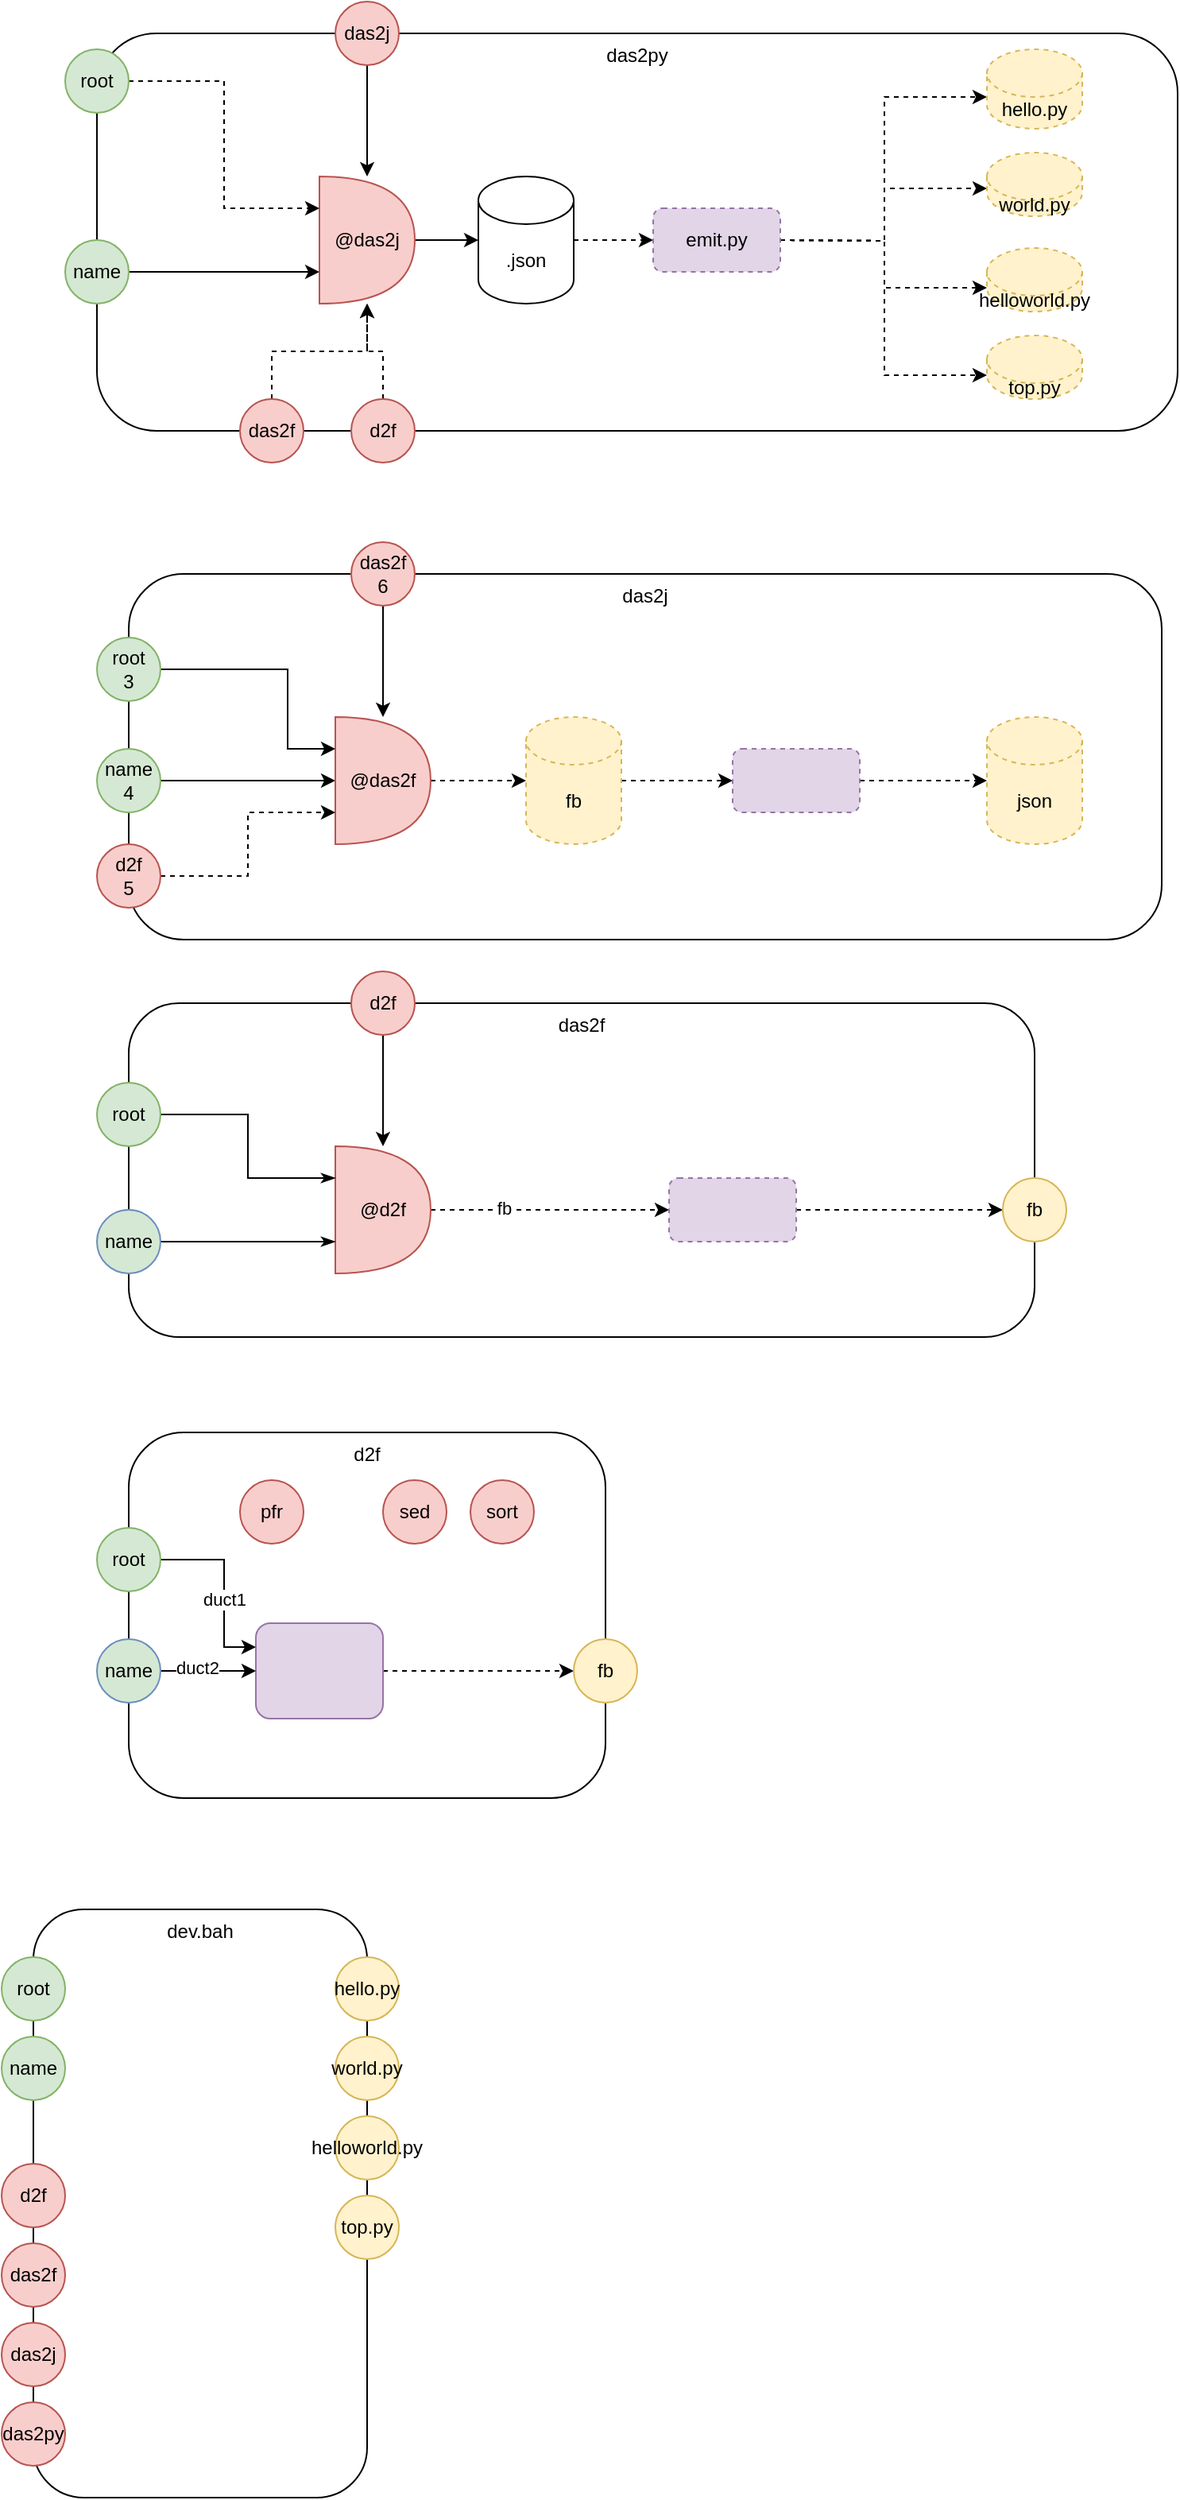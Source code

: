<mxfile version="14.6.13" type="device"><diagram id="QTGyIGncSPA2Pm1gwpI6" name="Page-1"><mxGraphModel dx="1361" dy="1151" grid="1" gridSize="10" guides="1" tooltips="1" connect="1" arrows="1" fold="1" page="1" pageScale="1" pageWidth="1100" pageHeight="850" math="0" shadow="0"><root><mxCell id="0"/><mxCell id="1" parent="0"/><mxCell id="zOqLqZQxqcEyqAdoZ7LE-76" value="dev.bah" style="rounded=1;whiteSpace=wrap;html=1;verticalAlign=top;" vertex="1" parent="1"><mxGeometry x="80" y="1260" width="210" height="370" as="geometry"/></mxCell><mxCell id="zOqLqZQxqcEyqAdoZ7LE-1" value="das2py" style="rounded=1;whiteSpace=wrap;html=1;verticalAlign=top;" vertex="1" parent="1"><mxGeometry x="120" y="80" width="680" height="250" as="geometry"/></mxCell><mxCell id="zOqLqZQxqcEyqAdoZ7LE-20" style="edgeStyle=orthogonalEdgeStyle;rounded=0;orthogonalLoop=1;jettySize=auto;html=1;exitX=0.5;exitY=1;exitDx=0;exitDy=0;" edge="1" parent="1" source="zOqLqZQxqcEyqAdoZ7LE-4" target="zOqLqZQxqcEyqAdoZ7LE-8"><mxGeometry relative="1" as="geometry"/></mxCell><mxCell id="zOqLqZQxqcEyqAdoZ7LE-4" value="das2j" style="ellipse;whiteSpace=wrap;html=1;aspect=fixed;fillColor=#f8cecc;strokeColor=#b85450;" vertex="1" parent="1"><mxGeometry x="270" y="60" width="40" height="40" as="geometry"/></mxCell><mxCell id="zOqLqZQxqcEyqAdoZ7LE-138" style="edgeStyle=orthogonalEdgeStyle;rounded=0;orthogonalLoop=1;jettySize=auto;html=1;exitX=1;exitY=0.5;exitDx=0;exitDy=0;exitPerimeter=0;entryX=0;entryY=0.5;entryDx=0;entryDy=0;dashed=1;endArrow=classic;endFill=1;strokeColor=#000000;strokeWidth=1;" edge="1" parent="1" source="zOqLqZQxqcEyqAdoZ7LE-7" target="zOqLqZQxqcEyqAdoZ7LE-137"><mxGeometry relative="1" as="geometry"/></mxCell><mxCell id="zOqLqZQxqcEyqAdoZ7LE-7" value="&lt;span style=&quot;font-weight: normal&quot;&gt;.json&lt;/span&gt;" style="shape=cylinder3;whiteSpace=wrap;html=1;boundedLbl=1;backgroundOutline=1;size=15;fontStyle=1" vertex="1" parent="1"><mxGeometry x="360" y="170" width="60" height="80" as="geometry"/></mxCell><mxCell id="zOqLqZQxqcEyqAdoZ7LE-11" style="edgeStyle=orthogonalEdgeStyle;rounded=0;orthogonalLoop=1;jettySize=auto;html=1;exitX=1;exitY=0.5;exitDx=0;exitDy=0;exitPerimeter=0;" edge="1" parent="1" source="zOqLqZQxqcEyqAdoZ7LE-8" target="zOqLqZQxqcEyqAdoZ7LE-7"><mxGeometry relative="1" as="geometry"/></mxCell><mxCell id="zOqLqZQxqcEyqAdoZ7LE-8" value="@das2j" style="shape=or;whiteSpace=wrap;html=1;fillColor=#f8cecc;strokeColor=#b85450;" vertex="1" parent="1"><mxGeometry x="260" y="170" width="60" height="80" as="geometry"/></mxCell><mxCell id="zOqLqZQxqcEyqAdoZ7LE-16" style="edgeStyle=orthogonalEdgeStyle;rounded=0;orthogonalLoop=1;jettySize=auto;html=1;exitX=1;exitY=0.5;exitDx=0;exitDy=0;exitPerimeter=0;entryX=0;entryY=0;entryDx=0;entryDy=30;dashed=1;entryPerimeter=0;" edge="1" parent="1" target="zOqLqZQxqcEyqAdoZ7LE-128"><mxGeometry relative="1" as="geometry"><mxPoint x="550.0" y="210" as="sourcePoint"/></mxGeometry></mxCell><mxCell id="zOqLqZQxqcEyqAdoZ7LE-26" style="edgeStyle=orthogonalEdgeStyle;rounded=0;orthogonalLoop=1;jettySize=auto;html=1;entryX=0;entryY=1;entryDx=0;entryDy=-15;dashed=1;entryPerimeter=0;" edge="1" parent="1" target="zOqLqZQxqcEyqAdoZ7LE-130"><mxGeometry relative="1" as="geometry"><mxPoint x="550.0" y="210" as="sourcePoint"/></mxGeometry></mxCell><mxCell id="zOqLqZQxqcEyqAdoZ7LE-27" style="edgeStyle=orthogonalEdgeStyle;rounded=0;orthogonalLoop=1;jettySize=auto;html=1;entryX=0;entryY=1;entryDx=0;entryDy=-15;dashed=1;entryPerimeter=0;" edge="1" parent="1" target="zOqLqZQxqcEyqAdoZ7LE-131"><mxGeometry relative="1" as="geometry"><mxPoint x="550.0" y="210" as="sourcePoint"/></mxGeometry></mxCell><mxCell id="zOqLqZQxqcEyqAdoZ7LE-28" style="edgeStyle=orthogonalEdgeStyle;rounded=0;orthogonalLoop=1;jettySize=auto;html=1;entryX=0;entryY=0;entryDx=0;entryDy=22.5;dashed=1;entryPerimeter=0;" edge="1" parent="1" target="zOqLqZQxqcEyqAdoZ7LE-129"><mxGeometry relative="1" as="geometry"><mxPoint x="550.0" y="210" as="sourcePoint"/></mxGeometry></mxCell><mxCell id="zOqLqZQxqcEyqAdoZ7LE-17" value="das2j" style="rounded=1;whiteSpace=wrap;html=1;verticalAlign=top;" vertex="1" parent="1"><mxGeometry x="140" y="420" width="650" height="230" as="geometry"/></mxCell><mxCell id="zOqLqZQxqcEyqAdoZ7LE-35" style="edgeStyle=orthogonalEdgeStyle;rounded=0;orthogonalLoop=1;jettySize=auto;html=1;entryX=0;entryY=0.5;entryDx=0;entryDy=0;entryPerimeter=0;" edge="1" parent="1" source="zOqLqZQxqcEyqAdoZ7LE-18" target="zOqLqZQxqcEyqAdoZ7LE-34"><mxGeometry relative="1" as="geometry"/></mxCell><mxCell id="zOqLqZQxqcEyqAdoZ7LE-18" value="name&lt;br&gt;4" style="ellipse;whiteSpace=wrap;html=1;aspect=fixed;fillColor=#d5e8d4;strokeColor=#82b366;" vertex="1" parent="1"><mxGeometry x="120" y="530" width="40" height="40" as="geometry"/></mxCell><mxCell id="zOqLqZQxqcEyqAdoZ7LE-32" style="edgeStyle=orthogonalEdgeStyle;rounded=0;orthogonalLoop=1;jettySize=auto;html=1;exitX=0.5;exitY=1;exitDx=0;exitDy=0;" edge="1" parent="1" source="zOqLqZQxqcEyqAdoZ7LE-33" target="zOqLqZQxqcEyqAdoZ7LE-34"><mxGeometry relative="1" as="geometry"/></mxCell><mxCell id="zOqLqZQxqcEyqAdoZ7LE-33" value="das2f&lt;br&gt;6" style="ellipse;whiteSpace=wrap;html=1;aspect=fixed;fillColor=#f8cecc;strokeColor=#b85450;" vertex="1" parent="1"><mxGeometry x="280" y="400" width="40" height="40" as="geometry"/></mxCell><mxCell id="zOqLqZQxqcEyqAdoZ7LE-125" style="edgeStyle=orthogonalEdgeStyle;rounded=0;orthogonalLoop=1;jettySize=auto;html=1;exitX=1;exitY=0.5;exitDx=0;exitDy=0;exitPerimeter=0;entryX=0;entryY=0.5;entryDx=0;entryDy=0;entryPerimeter=0;dashed=1;endArrow=classic;endFill=1;strokeColor=#000000;strokeWidth=1;" edge="1" parent="1" source="zOqLqZQxqcEyqAdoZ7LE-34" target="zOqLqZQxqcEyqAdoZ7LE-123"><mxGeometry relative="1" as="geometry"/></mxCell><mxCell id="zOqLqZQxqcEyqAdoZ7LE-34" value="@das2f" style="shape=or;whiteSpace=wrap;html=1;fillColor=#f8cecc;strokeColor=#b85450;" vertex="1" parent="1"><mxGeometry x="270" y="510" width="60" height="80" as="geometry"/></mxCell><mxCell id="zOqLqZQxqcEyqAdoZ7LE-37" value="das2f" style="rounded=1;whiteSpace=wrap;html=1;verticalAlign=top;" vertex="1" parent="1"><mxGeometry x="140" y="690" width="570" height="210" as="geometry"/></mxCell><mxCell id="zOqLqZQxqcEyqAdoZ7LE-41" style="edgeStyle=orthogonalEdgeStyle;rounded=0;orthogonalLoop=1;jettySize=auto;html=1;exitX=0.5;exitY=1;exitDx=0;exitDy=0;" edge="1" parent="1" source="zOqLqZQxqcEyqAdoZ7LE-42" target="zOqLqZQxqcEyqAdoZ7LE-44"><mxGeometry relative="1" as="geometry"/></mxCell><mxCell id="zOqLqZQxqcEyqAdoZ7LE-42" value="d2f" style="ellipse;whiteSpace=wrap;html=1;aspect=fixed;fillColor=#f8cecc;strokeColor=#b85450;" vertex="1" parent="1"><mxGeometry x="280" y="670" width="40" height="40" as="geometry"/></mxCell><mxCell id="zOqLqZQxqcEyqAdoZ7LE-145" style="edgeStyle=orthogonalEdgeStyle;rounded=0;orthogonalLoop=1;jettySize=auto;html=1;exitX=1;exitY=0.5;exitDx=0;exitDy=0;exitPerimeter=0;entryX=0;entryY=0.5;entryDx=0;entryDy=0;dashed=1;endArrow=classic;endFill=1;strokeColor=#000000;strokeWidth=1;" edge="1" parent="1" source="zOqLqZQxqcEyqAdoZ7LE-44" target="zOqLqZQxqcEyqAdoZ7LE-45"><mxGeometry relative="1" as="geometry"/></mxCell><mxCell id="zOqLqZQxqcEyqAdoZ7LE-146" value="fb" style="edgeLabel;html=1;align=center;verticalAlign=middle;resizable=0;points=[];" vertex="1" connectable="0" parent="zOqLqZQxqcEyqAdoZ7LE-145"><mxGeometry x="-0.385" y="1" relative="1" as="geometry"><mxPoint as="offset"/></mxGeometry></mxCell><mxCell id="zOqLqZQxqcEyqAdoZ7LE-44" value="@d2f" style="shape=or;whiteSpace=wrap;html=1;fillColor=#f8cecc;strokeColor=#b85450;" vertex="1" parent="1"><mxGeometry x="270" y="780" width="60" height="80" as="geometry"/></mxCell><mxCell id="zOqLqZQxqcEyqAdoZ7LE-121" style="edgeStyle=orthogonalEdgeStyle;rounded=0;orthogonalLoop=1;jettySize=auto;html=1;exitX=1;exitY=0.5;exitDx=0;exitDy=0;entryX=0;entryY=0.5;entryDx=0;entryDy=0;dashed=1;endArrow=classic;endFill=1;strokeColor=#000000;strokeWidth=1;" edge="1" parent="1" source="zOqLqZQxqcEyqAdoZ7LE-45" target="zOqLqZQxqcEyqAdoZ7LE-147"><mxGeometry relative="1" as="geometry"><mxPoint x="600.0" y="820.0" as="targetPoint"/></mxGeometry></mxCell><mxCell id="zOqLqZQxqcEyqAdoZ7LE-45" value="" style="rounded=1;whiteSpace=wrap;html=1;fillColor=#e1d5e7;strokeColor=#9673a6;dashed=1;" vertex="1" parent="1"><mxGeometry x="480" y="800" width="80" height="40" as="geometry"/></mxCell><mxCell id="zOqLqZQxqcEyqAdoZ7LE-49" value="d2f" style="rounded=1;whiteSpace=wrap;html=1;verticalAlign=top;" vertex="1" parent="1"><mxGeometry x="140" y="960" width="300" height="230" as="geometry"/></mxCell><mxCell id="zOqLqZQxqcEyqAdoZ7LE-144" style="edgeStyle=orthogonalEdgeStyle;rounded=0;orthogonalLoop=1;jettySize=auto;html=1;exitX=1;exitY=0.5;exitDx=0;exitDy=0;entryX=0;entryY=0.5;entryDx=0;entryDy=0;dashed=1;endArrow=classic;endFill=1;strokeColor=#000000;strokeWidth=1;" edge="1" parent="1" source="zOqLqZQxqcEyqAdoZ7LE-57" target="zOqLqZQxqcEyqAdoZ7LE-143"><mxGeometry relative="1" as="geometry"/></mxCell><mxCell id="zOqLqZQxqcEyqAdoZ7LE-57" value="" style="rounded=1;whiteSpace=wrap;html=1;fillColor=#e1d5e7;strokeColor=#9673a6;" vertex="1" parent="1"><mxGeometry x="220" y="1080" width="80" height="60" as="geometry"/></mxCell><mxCell id="zOqLqZQxqcEyqAdoZ7LE-66" style="edgeStyle=orthogonalEdgeStyle;rounded=0;orthogonalLoop=1;jettySize=auto;html=1;exitX=1;exitY=0.5;exitDx=0;exitDy=0;entryX=0;entryY=0.75;entryDx=0;entryDy=0;entryPerimeter=0;" edge="1" parent="1" source="zOqLqZQxqcEyqAdoZ7LE-65" target="zOqLqZQxqcEyqAdoZ7LE-8"><mxGeometry relative="1" as="geometry"/></mxCell><mxCell id="zOqLqZQxqcEyqAdoZ7LE-65" value="name" style="ellipse;whiteSpace=wrap;html=1;aspect=fixed;fillColor=#d5e8d4;strokeColor=#82b366;" vertex="1" parent="1"><mxGeometry x="100" y="210" width="40" height="40" as="geometry"/></mxCell><mxCell id="zOqLqZQxqcEyqAdoZ7LE-102" style="edgeStyle=orthogonalEdgeStyle;rounded=0;orthogonalLoop=1;jettySize=auto;html=1;exitX=1;exitY=0.5;exitDx=0;exitDy=0;entryX=0;entryY=0.75;entryDx=0;entryDy=0;entryPerimeter=0;endArrow=classicThin;endFill=1;strokeWidth=1;" edge="1" parent="1" source="zOqLqZQxqcEyqAdoZ7LE-69" target="zOqLqZQxqcEyqAdoZ7LE-44"><mxGeometry relative="1" as="geometry"/></mxCell><mxCell id="zOqLqZQxqcEyqAdoZ7LE-69" value="name" style="ellipse;whiteSpace=wrap;html=1;aspect=fixed;fillColor=#d5e8d4;strokeColor=#6c8ebf;" vertex="1" parent="1"><mxGeometry x="120" y="820" width="40" height="40" as="geometry"/></mxCell><mxCell id="zOqLqZQxqcEyqAdoZ7LE-96" style="edgeStyle=orthogonalEdgeStyle;rounded=0;orthogonalLoop=1;jettySize=auto;html=1;exitX=1;exitY=0.5;exitDx=0;exitDy=0;entryX=0;entryY=0.5;entryDx=0;entryDy=0;" edge="1" parent="1" source="zOqLqZQxqcEyqAdoZ7LE-71" target="zOqLqZQxqcEyqAdoZ7LE-57"><mxGeometry relative="1" as="geometry"/></mxCell><mxCell id="zOqLqZQxqcEyqAdoZ7LE-108" value="duct2" style="edgeLabel;html=1;align=center;verticalAlign=middle;resizable=0;points=[];" vertex="1" connectable="0" parent="zOqLqZQxqcEyqAdoZ7LE-96"><mxGeometry x="-0.233" y="2" relative="1" as="geometry"><mxPoint as="offset"/></mxGeometry></mxCell><mxCell id="zOqLqZQxqcEyqAdoZ7LE-71" value="name" style="ellipse;whiteSpace=wrap;html=1;aspect=fixed;fillColor=#d5e8d4;strokeColor=#6c8ebf;" vertex="1" parent="1"><mxGeometry x="120" y="1090" width="40" height="40" as="geometry"/></mxCell><mxCell id="zOqLqZQxqcEyqAdoZ7LE-73" value="pfr" style="ellipse;whiteSpace=wrap;html=1;aspect=fixed;fillColor=#f8cecc;strokeColor=#b85450;" vertex="1" parent="1"><mxGeometry x="210" y="990" width="40" height="40" as="geometry"/></mxCell><mxCell id="zOqLqZQxqcEyqAdoZ7LE-74" value="sed" style="ellipse;whiteSpace=wrap;html=1;aspect=fixed;fillColor=#f8cecc;strokeColor=#b85450;" vertex="1" parent="1"><mxGeometry x="300" y="990" width="40" height="40" as="geometry"/></mxCell><mxCell id="zOqLqZQxqcEyqAdoZ7LE-75" value="sort" style="ellipse;whiteSpace=wrap;html=1;aspect=fixed;fillColor=#f8cecc;strokeColor=#b85450;" vertex="1" parent="1"><mxGeometry x="355" y="990" width="40" height="40" as="geometry"/></mxCell><mxCell id="zOqLqZQxqcEyqAdoZ7LE-82" value="name" style="ellipse;whiteSpace=wrap;html=1;aspect=fixed;fillColor=#d5e8d4;strokeColor=#82b366;" vertex="1" parent="1"><mxGeometry x="60" y="1340" width="40" height="40" as="geometry"/></mxCell><mxCell id="zOqLqZQxqcEyqAdoZ7LE-83" value="hello.py" style="ellipse;whiteSpace=wrap;html=1;aspect=fixed;fillColor=#fff2cc;strokeColor=#d6b656;" vertex="1" parent="1"><mxGeometry x="270" y="1290" width="40" height="40" as="geometry"/></mxCell><mxCell id="zOqLqZQxqcEyqAdoZ7LE-84" value="world.py" style="ellipse;whiteSpace=wrap;html=1;aspect=fixed;fillColor=#fff2cc;strokeColor=#d6b656;" vertex="1" parent="1"><mxGeometry x="270" y="1340" width="40" height="40" as="geometry"/></mxCell><mxCell id="zOqLqZQxqcEyqAdoZ7LE-85" value="helloworld.py" style="ellipse;whiteSpace=wrap;html=1;aspect=fixed;fillColor=#fff2cc;strokeColor=#d6b656;" vertex="1" parent="1"><mxGeometry x="270" y="1390" width="40" height="40" as="geometry"/></mxCell><mxCell id="zOqLqZQxqcEyqAdoZ7LE-86" value="top.py" style="ellipse;whiteSpace=wrap;html=1;aspect=fixed;fillColor=#fff2cc;strokeColor=#d6b656;" vertex="1" parent="1"><mxGeometry x="270" y="1440" width="40" height="40" as="geometry"/></mxCell><mxCell id="zOqLqZQxqcEyqAdoZ7LE-97" style="edgeStyle=orthogonalEdgeStyle;rounded=0;orthogonalLoop=1;jettySize=auto;html=1;exitX=1;exitY=0.5;exitDx=0;exitDy=0;entryX=0;entryY=0.25;entryDx=0;entryDy=0;" edge="1" parent="1" source="zOqLqZQxqcEyqAdoZ7LE-87" target="zOqLqZQxqcEyqAdoZ7LE-57"><mxGeometry relative="1" as="geometry"><Array as="points"><mxPoint x="200" y="1040"/><mxPoint x="200" y="1095"/></Array></mxGeometry></mxCell><mxCell id="zOqLqZQxqcEyqAdoZ7LE-107" value="duct1" style="edgeLabel;html=1;align=center;verticalAlign=middle;resizable=0;points=[];" vertex="1" connectable="0" parent="zOqLqZQxqcEyqAdoZ7LE-97"><mxGeometry x="0.13" relative="1" as="geometry"><mxPoint as="offset"/></mxGeometry></mxCell><mxCell id="zOqLqZQxqcEyqAdoZ7LE-87" value="root" style="ellipse;whiteSpace=wrap;html=1;aspect=fixed;fillColor=#d5e8d4;strokeColor=#82b366;" vertex="1" parent="1"><mxGeometry x="120" y="1020" width="40" height="40" as="geometry"/></mxCell><mxCell id="zOqLqZQxqcEyqAdoZ7LE-101" style="edgeStyle=orthogonalEdgeStyle;rounded=0;orthogonalLoop=1;jettySize=auto;html=1;exitX=1;exitY=0.5;exitDx=0;exitDy=0;entryX=0;entryY=0.25;entryDx=0;entryDy=0;entryPerimeter=0;endArrow=classicThin;endFill=1;strokeWidth=1;" edge="1" parent="1" source="zOqLqZQxqcEyqAdoZ7LE-88" target="zOqLqZQxqcEyqAdoZ7LE-44"><mxGeometry relative="1" as="geometry"/></mxCell><mxCell id="zOqLqZQxqcEyqAdoZ7LE-88" value="root" style="ellipse;whiteSpace=wrap;html=1;aspect=fixed;fillColor=#d5e8d4;strokeColor=#82b366;" vertex="1" parent="1"><mxGeometry x="120" y="740" width="40" height="40" as="geometry"/></mxCell><mxCell id="zOqLqZQxqcEyqAdoZ7LE-103" style="edgeStyle=orthogonalEdgeStyle;rounded=0;orthogonalLoop=1;jettySize=auto;html=1;entryX=0;entryY=0.25;entryDx=0;entryDy=0;entryPerimeter=0;endArrow=classic;endFill=1;strokeColor=#000000;strokeWidth=1;" edge="1" parent="1" source="zOqLqZQxqcEyqAdoZ7LE-89" target="zOqLqZQxqcEyqAdoZ7LE-34"><mxGeometry relative="1" as="geometry"><Array as="points"><mxPoint x="240" y="480"/><mxPoint x="240" y="530"/></Array></mxGeometry></mxCell><mxCell id="zOqLqZQxqcEyqAdoZ7LE-89" value="root&lt;br&gt;3" style="ellipse;whiteSpace=wrap;html=1;aspect=fixed;fillColor=#d5e8d4;strokeColor=#82b366;" vertex="1" parent="1"><mxGeometry x="120" y="460" width="40" height="40" as="geometry"/></mxCell><mxCell id="zOqLqZQxqcEyqAdoZ7LE-110" style="edgeStyle=orthogonalEdgeStyle;rounded=0;orthogonalLoop=1;jettySize=auto;html=1;exitX=1;exitY=0.5;exitDx=0;exitDy=0;entryX=0;entryY=0.25;entryDx=0;entryDy=0;entryPerimeter=0;dashed=1;endArrow=classic;endFill=1;strokeColor=#000000;strokeWidth=1;" edge="1" parent="1" source="zOqLqZQxqcEyqAdoZ7LE-90" target="zOqLqZQxqcEyqAdoZ7LE-8"><mxGeometry relative="1" as="geometry"/></mxCell><mxCell id="zOqLqZQxqcEyqAdoZ7LE-90" value="root" style="ellipse;whiteSpace=wrap;html=1;aspect=fixed;fillColor=#d5e8d4;strokeColor=#82b366;" vertex="1" parent="1"><mxGeometry x="100" y="90" width="40" height="40" as="geometry"/></mxCell><mxCell id="zOqLqZQxqcEyqAdoZ7LE-91" value="d2f" style="ellipse;whiteSpace=wrap;html=1;aspect=fixed;fillColor=#f8cecc;strokeColor=#b85450;" vertex="1" parent="1"><mxGeometry x="60" y="1420" width="40" height="40" as="geometry"/></mxCell><mxCell id="zOqLqZQxqcEyqAdoZ7LE-92" value="root" style="ellipse;whiteSpace=wrap;html=1;aspect=fixed;fillColor=#d5e8d4;strokeColor=#82b366;" vertex="1" parent="1"><mxGeometry x="60" y="1290" width="40" height="40" as="geometry"/></mxCell><mxCell id="zOqLqZQxqcEyqAdoZ7LE-93" value="das2f" style="ellipse;whiteSpace=wrap;html=1;aspect=fixed;fillColor=#f8cecc;strokeColor=#b85450;" vertex="1" parent="1"><mxGeometry x="60" y="1470" width="40" height="40" as="geometry"/></mxCell><mxCell id="zOqLqZQxqcEyqAdoZ7LE-94" value="das2j" style="ellipse;whiteSpace=wrap;html=1;aspect=fixed;fillColor=#f8cecc;strokeColor=#b85450;" vertex="1" parent="1"><mxGeometry x="60" y="1520" width="40" height="40" as="geometry"/></mxCell><mxCell id="zOqLqZQxqcEyqAdoZ7LE-95" value="das2py" style="ellipse;whiteSpace=wrap;html=1;aspect=fixed;fillColor=#f8cecc;strokeColor=#b85450;" vertex="1" parent="1"><mxGeometry x="60" y="1570" width="40" height="40" as="geometry"/></mxCell><mxCell id="zOqLqZQxqcEyqAdoZ7LE-113" style="edgeStyle=orthogonalEdgeStyle;rounded=0;orthogonalLoop=1;jettySize=auto;html=1;exitX=1;exitY=0.5;exitDx=0;exitDy=0;entryX=0;entryY=0.75;entryDx=0;entryDy=0;entryPerimeter=0;dashed=1;endArrow=classic;endFill=1;strokeColor=#000000;strokeWidth=1;" edge="1" parent="1" source="zOqLqZQxqcEyqAdoZ7LE-112" target="zOqLqZQxqcEyqAdoZ7LE-34"><mxGeometry relative="1" as="geometry"/></mxCell><mxCell id="zOqLqZQxqcEyqAdoZ7LE-112" value="d2f&lt;br&gt;5" style="ellipse;whiteSpace=wrap;html=1;aspect=fixed;fillColor=#f8cecc;strokeColor=#b85450;" vertex="1" parent="1"><mxGeometry x="120" y="590" width="40" height="40" as="geometry"/></mxCell><mxCell id="zOqLqZQxqcEyqAdoZ7LE-122" value="json" style="shape=cylinder3;whiteSpace=wrap;html=1;boundedLbl=1;backgroundOutline=1;size=15;dashed=1;fillColor=#fff2cc;strokeColor=#d6b656;" vertex="1" parent="1"><mxGeometry x="680" y="510" width="60" height="80" as="geometry"/></mxCell><mxCell id="zOqLqZQxqcEyqAdoZ7LE-126" style="edgeStyle=orthogonalEdgeStyle;rounded=0;orthogonalLoop=1;jettySize=auto;html=1;entryX=0;entryY=0.5;entryDx=0;entryDy=0;dashed=1;endArrow=classic;endFill=1;strokeColor=#000000;strokeWidth=1;" edge="1" parent="1" source="zOqLqZQxqcEyqAdoZ7LE-123" target="zOqLqZQxqcEyqAdoZ7LE-124"><mxGeometry relative="1" as="geometry"/></mxCell><mxCell id="zOqLqZQxqcEyqAdoZ7LE-123" value="fb" style="shape=cylinder3;whiteSpace=wrap;html=1;boundedLbl=1;backgroundOutline=1;size=15;dashed=1;fillColor=#fff2cc;strokeColor=#d6b656;" vertex="1" parent="1"><mxGeometry x="390" y="510" width="60" height="80" as="geometry"/></mxCell><mxCell id="zOqLqZQxqcEyqAdoZ7LE-127" style="edgeStyle=orthogonalEdgeStyle;rounded=0;orthogonalLoop=1;jettySize=auto;html=1;dashed=1;endArrow=classic;endFill=1;strokeColor=#000000;strokeWidth=1;" edge="1" parent="1" source="zOqLqZQxqcEyqAdoZ7LE-124" target="zOqLqZQxqcEyqAdoZ7LE-122"><mxGeometry relative="1" as="geometry"/></mxCell><mxCell id="zOqLqZQxqcEyqAdoZ7LE-124" value="" style="rounded=1;whiteSpace=wrap;html=1;fillColor=#e1d5e7;strokeColor=#9673a6;dashed=1;" vertex="1" parent="1"><mxGeometry x="520" y="530" width="80" height="40" as="geometry"/></mxCell><mxCell id="zOqLqZQxqcEyqAdoZ7LE-128" value="hello.py" style="shape=cylinder3;whiteSpace=wrap;html=1;boundedLbl=1;backgroundOutline=1;size=15;dashed=1;fillColor=#fff2cc;strokeColor=#d6b656;" vertex="1" parent="1"><mxGeometry x="680" y="90" width="60" height="50" as="geometry"/></mxCell><mxCell id="zOqLqZQxqcEyqAdoZ7LE-129" value="world.py" style="shape=cylinder3;whiteSpace=wrap;html=1;boundedLbl=1;backgroundOutline=1;size=15;dashed=1;fillColor=#fff2cc;strokeColor=#d6b656;" vertex="1" parent="1"><mxGeometry x="680" y="155" width="60" height="40" as="geometry"/></mxCell><mxCell id="zOqLqZQxqcEyqAdoZ7LE-130" value="helloworld.py" style="shape=cylinder3;whiteSpace=wrap;html=1;boundedLbl=1;backgroundOutline=1;size=15;dashed=1;fillColor=#fff2cc;strokeColor=#d6b656;" vertex="1" parent="1"><mxGeometry x="680" y="215" width="60" height="40" as="geometry"/></mxCell><mxCell id="zOqLqZQxqcEyqAdoZ7LE-131" value="top.py" style="shape=cylinder3;whiteSpace=wrap;html=1;boundedLbl=1;backgroundOutline=1;size=15;dashed=1;fillColor=#fff2cc;strokeColor=#d6b656;" vertex="1" parent="1"><mxGeometry x="680" y="270" width="60" height="40" as="geometry"/></mxCell><mxCell id="zOqLqZQxqcEyqAdoZ7LE-136" style="edgeStyle=orthogonalEdgeStyle;rounded=0;orthogonalLoop=1;jettySize=auto;html=1;dashed=1;endArrow=classic;endFill=1;strokeColor=#000000;strokeWidth=1;" edge="1" parent="1" source="zOqLqZQxqcEyqAdoZ7LE-132" target="zOqLqZQxqcEyqAdoZ7LE-8"><mxGeometry relative="1" as="geometry"><Array as="points"><mxPoint x="230" y="280"/><mxPoint x="290" y="280"/></Array></mxGeometry></mxCell><mxCell id="zOqLqZQxqcEyqAdoZ7LE-132" value="das2f" style="ellipse;whiteSpace=wrap;html=1;aspect=fixed;fillColor=#f8cecc;strokeColor=#b85450;" vertex="1" parent="1"><mxGeometry x="210" y="310" width="40" height="40" as="geometry"/></mxCell><mxCell id="zOqLqZQxqcEyqAdoZ7LE-135" style="edgeStyle=orthogonalEdgeStyle;rounded=0;orthogonalLoop=1;jettySize=auto;html=1;exitX=0.5;exitY=0;exitDx=0;exitDy=0;dashed=1;endArrow=classic;endFill=1;strokeColor=#000000;strokeWidth=1;" edge="1" parent="1" source="zOqLqZQxqcEyqAdoZ7LE-133" target="zOqLqZQxqcEyqAdoZ7LE-8"><mxGeometry relative="1" as="geometry"/></mxCell><mxCell id="zOqLqZQxqcEyqAdoZ7LE-133" value="d2f" style="ellipse;whiteSpace=wrap;html=1;aspect=fixed;fillColor=#f8cecc;strokeColor=#b85450;" vertex="1" parent="1"><mxGeometry x="280" y="310" width="40" height="40" as="geometry"/></mxCell><mxCell id="zOqLqZQxqcEyqAdoZ7LE-137" value="emit.py" style="rounded=1;whiteSpace=wrap;html=1;fillColor=#e1d5e7;strokeColor=#9673a6;dashed=1;" vertex="1" parent="1"><mxGeometry x="470" y="190" width="80" height="40" as="geometry"/></mxCell><mxCell id="zOqLqZQxqcEyqAdoZ7LE-143" value="fb" style="ellipse;whiteSpace=wrap;html=1;aspect=fixed;fillColor=#fff2cc;strokeColor=#d6b656;" vertex="1" parent="1"><mxGeometry x="420" y="1090" width="40" height="40" as="geometry"/></mxCell><mxCell id="zOqLqZQxqcEyqAdoZ7LE-147" value="fb" style="ellipse;whiteSpace=wrap;html=1;aspect=fixed;fillColor=#fff2cc;strokeColor=#d6b656;" vertex="1" parent="1"><mxGeometry x="690" y="800" width="40" height="40" as="geometry"/></mxCell></root></mxGraphModel></diagram></mxfile>